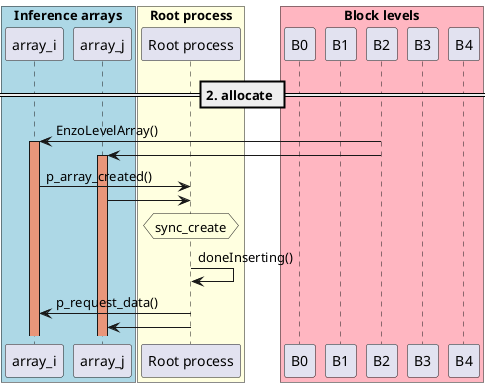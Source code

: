    @startuml

   box "Inference arrays" #LightBlue
   participant array_i as a0
   participant array_j as a2
   end box

   box "Root process" #LightYellow
   participant "Root process" as root
   end box

   box "Block levels" #LightPink
   participant "B0" as b0
   participant "B1" as b1
   participant "B2" as b2
   participant "B3" as b3
   participant "B4" as b4
   end box


   == 2. allocate ==

   b2 -> a0 : EnzoLevelArray()
   activate a0 #DarkSalmon
   b2 -> a2
   activate a2 #DarkSalmon

   a0 -> root : p_array_created()
   a2 -> root

   hnote over root : sync_create
   root -> root : doneInserting()

   root -> a0 : p_request_data()
   root -> a2

@enduml